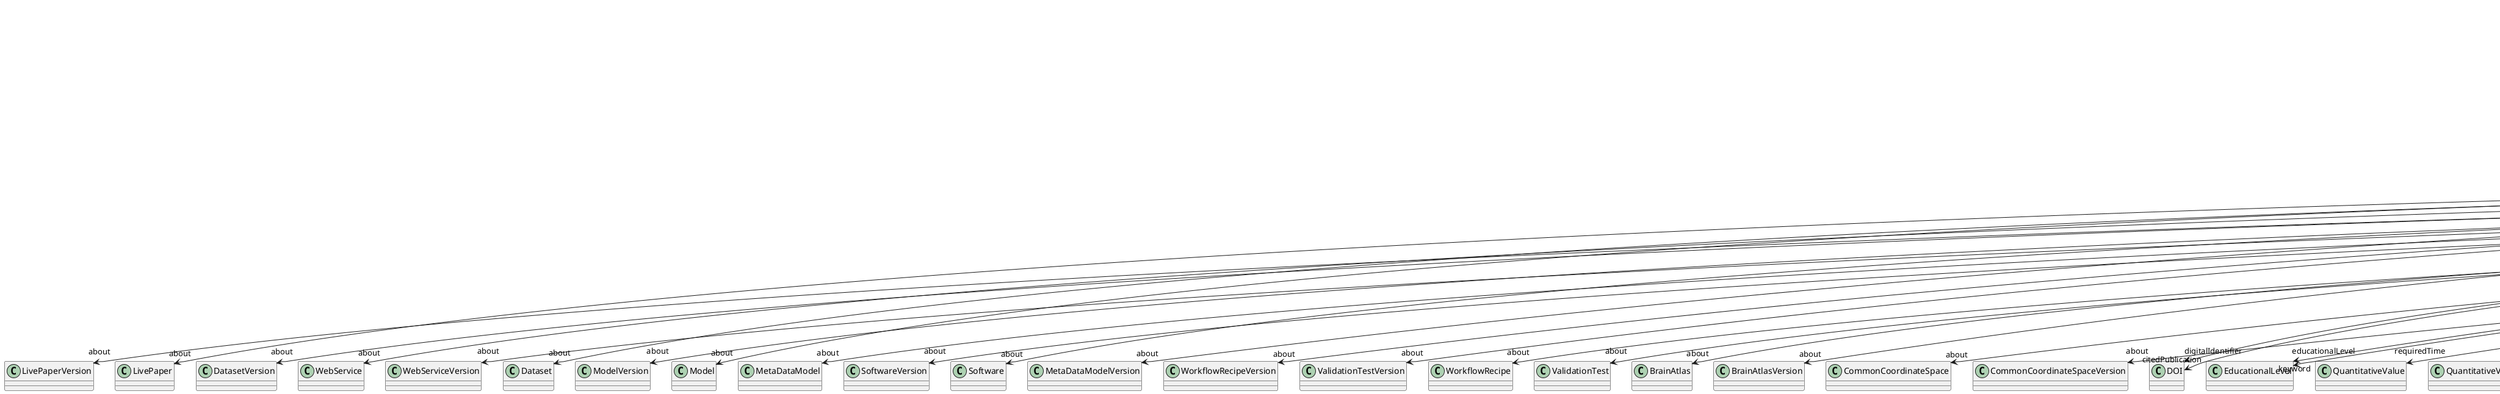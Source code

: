 @startuml
class LearningResource {
+about
+digitalIdentifier
+educationalLevel
+learningOutcome
+order
+prerequisite
+requiredTime
+topic
+type
+abstract
+author
+citedPublication
+copyright
+creationDate
+custodian
+editor
+funding
+IRI
+keyword
+license
+modificationDate
+name
+publicationDate
+publisher
+versionIdentifier

}
LearningResource -d-> "about" LivePaperVersion
LearningResource -d-> "about" LivePaper
LearningResource -d-> "about" DatasetVersion
LearningResource -d-> "about" WebService
LearningResource -d-> "about" WebServiceVersion
LearningResource -d-> "about" Dataset
LearningResource -d-> "about" ModelVersion
LearningResource -d-> "about" Model
LearningResource -d-> "about" MetaDataModel
LearningResource -d-> "about" SoftwareVersion
LearningResource -d-> "about" Software
LearningResource -d-> "about" MetaDataModelVersion
LearningResource -d-> "about" WorkflowRecipeVersion
LearningResource -d-> "about" ValidationTestVersion
LearningResource -d-> "about" WorkflowRecipe
LearningResource -d-> "about" ValidationTest
LearningResource -d-> "about" BrainAtlas
LearningResource -d-> "about" BrainAtlasVersion
LearningResource -d-> "about" CommonCoordinateSpace
LearningResource -d-> "about" CommonCoordinateSpaceVersion
LearningResource -d-> "digitalIdentifier" DOI
LearningResource -d-> "educationalLevel" EducationalLevel
LearningResource -d-> "requiredTime" QuantitativeValue
LearningResource -d-> "requiredTime" QuantitativeValueRange
LearningResource -d-> "type" LearningResourceType
LearningResource -d-> "author" Person
LearningResource -d-> "author" Organization
LearningResource -d-> "author" Consortium
LearningResource -d-> "citedPublication" DOI
LearningResource -d-> "citedPublication" ISBN
LearningResource -d-> "copyright" Copyright
LearningResource -d-> "custodian" Person
LearningResource -d-> "custodian" Organization
LearningResource -d-> "custodian" Consortium
LearningResource -d-> "editor" Person
LearningResource -d-> "funding" Funding
LearningResource -d-> "keyword" AnnotationCriteriaType
LearningResource -d-> "keyword" BreedingType
LearningResource -d-> "keyword" ModelAbstractionLevel
LearningResource -d-> "keyword" OlfactoryStimulusType
LearningResource -d-> "keyword" GustatoryStimulusType
LearningResource -d-> "keyword" Terminology
LearningResource -d-> "keyword" BiologicalOrder
LearningResource -d-> "keyword" AgeCategory
LearningResource -d-> "keyword" MeasuredQuantity
LearningResource -d-> "keyword" Service
LearningResource -d-> "keyword" TermSuggestion
LearningResource -d-> "keyword" Disease
LearningResource -d-> "keyword" FileUsageRole
LearningResource -d-> "keyword" SetupType
LearningResource -d-> "keyword" AuditoryStimulusType
LearningResource -d-> "keyword" AnatomicalAxesOrientation
LearningResource -d-> "keyword" Language
LearningResource -d-> "keyword" DataType
LearningResource -d-> "keyword" TissueSampleType
LearningResource -d-> "keyword" SubcellularEntity
LearningResource -d-> "keyword" TypeOfUncertainty
LearningResource -d-> "keyword" CellCultureType
LearningResource -d-> "keyword" SubjectAttribute
LearningResource -d-> "keyword" PatchClampVariation
LearningResource -d-> "keyword" CriteriaQualityType
LearningResource -d-> "keyword" Species
LearningResource -d-> "keyword" UBERONParcellation
LearningResource -d-> "keyword" MolecularEntity
LearningResource -d-> "keyword" EthicsAssessment
LearningResource -d-> "keyword" Technique
LearningResource -d-> "keyword" ElectricalStimulusType
LearningResource -d-> "keyword" Laterality
LearningResource -d-> "keyword" GeneticStrainType
LearningResource -d-> "keyword" AnatomicalPlane
LearningResource -d-> "keyword" SoftwareApplicationCategory
LearningResource -d-> "keyword" PreparationType
LearningResource -d-> "keyword" OperatingSystem
LearningResource -d-> "keyword" OperatingDevice
LearningResource -d-> "keyword" AnatomicalIdentificationType
LearningResource -d-> "keyword" OrganismSystem
LearningResource -d-> "keyword" FileRepositoryType
LearningResource -d-> "keyword" QualitativeOverlap
LearningResource -d-> "keyword" Organ
LearningResource -d-> "keyword" MetaDataModelType
LearningResource -d-> "keyword" LearningResourceType
LearningResource -d-> "keyword" StimulationTechnique
LearningResource -d-> "keyword" CranialWindowConstructionType
LearningResource -d-> "keyword" ProductAccessibility
LearningResource -d-> "keyword" EducationalLevel
LearningResource -d-> "keyword" ModelScope
LearningResource -d-> "keyword" OpticalStimulusType
LearningResource -d-> "keyword" ActionStatusType
LearningResource -d-> "keyword" ChemicalMixtureType
LearningResource -d-> "keyword" DiseaseModel
LearningResource -d-> "keyword" DeviceType
LearningResource -d-> "keyword" VisualStimulusType
LearningResource -d-> "keyword" ExperimentalApproach
LearningResource -d-> "keyword" CranialWindowReinforcementType
LearningResource -d-> "keyword" DifferenceMeasure
LearningResource -d-> "keyword" Colormap
LearningResource -d-> "keyword" AnnotationType
LearningResource -d-> "keyword" Handedness
LearningResource -d-> "keyword" SoftwareFeature
LearningResource -d-> "keyword" TissueSampleAttribute
LearningResource -d-> "keyword" UnitOfMeasurement
LearningResource -d-> "keyword" CellType
LearningResource -d-> "keyword" BiologicalSex
LearningResource -d-> "keyword" OrganismSubstance
LearningResource -d-> "keyword" StimulationApproach
LearningResource -d-> "keyword" AtlasType
LearningResource -d-> "keyword" ContributionType
LearningResource -d-> "keyword" FileBundleGrouping
LearningResource -d-> "keyword" ProgrammingLanguage
LearningResource -d-> "keyword" SemanticDataType
LearningResource -d-> "keyword" TactileStimulusType
LearningResource -d-> "keyword" AnalysisTechnique
LearningResource -d-> "license" License
LearningResource -d-> "publisher" Person
LearningResource -d-> "publisher" Organization
LearningResource -d-> "publisher" Consortium

@enduml